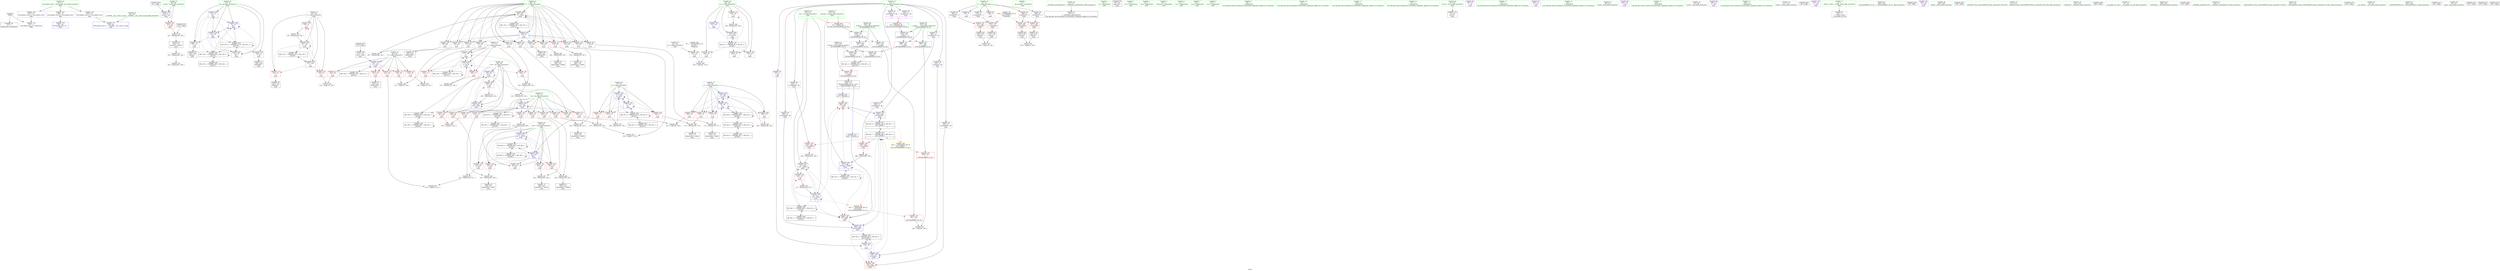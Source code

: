 digraph "SVFG" {
	label="SVFG";

	Node0x56425cb8e970 [shape=record,color=grey,label="{NodeID: 0\nNullPtr}"];
	Node0x56425cb8e970 -> Node0x56425cbbb000[style=solid];
	Node0x56425cb8e970 -> Node0x56425cbc2470[style=solid];
	Node0x56425cbca1b0 [shape=record,color=grey,label="{NodeID: 277\n323 = Binary(322, 324, )\n}"];
	Node0x56425cbca1b0 -> Node0x56425cbc9bb0[style=solid];
	Node0x56425cbbd280 [shape=record,color=blue,label="{NodeID: 194\n73\<--147\nok\<--\nmain\n}"];
	Node0x56425cbbd280 -> Node0x56425cbc00b0[style=dashed];
	Node0x56425cbbd280 -> Node0x56425cbc2d90[style=dashed];
	Node0x56425cbbd280 -> Node0x56425cbbd0e0[style=dashed];
	Node0x56425cbbd280 -> Node0x56425cbbd830[style=dashed];
	Node0x56425cbbd280 -> Node0x56425cbd6890[style=dashed];
	Node0x56425cbbd280 -> Node0x56425cbdc690[style=dashed];
	Node0x56425cbb9d20 [shape=record,color=red,label="{NodeID: 111\n120\<--65\n\<--n\nmain\n}"];
	Node0x56425cbb9d20 -> Node0x56425cbcb230[style=solid];
	Node0x56425cbb8860 [shape=record,color=green,label="{NodeID: 28\n61\<--62\ntt\<--tt_field_insensitive\nmain\n}"];
	Node0x56425cbb8860 -> Node0x56425cbb9910[style=solid];
	Node0x56425cbc04c0 [shape=record,color=red,label="{NodeID: 139\n222\<--75\n\<--len\nmain\n}"];
	Node0x56425cbc04c0 -> Node0x56425cbcb530[style=solid];
	Node0x56425cbbb000 [shape=record,color=black,label="{NodeID: 56\n2\<--3\ndummyVal\<--dummyVal\n}"];
	Node0x56425cc00d80 [shape=record,color=black,label="{NodeID: 416\n257 = PHI(349, )\n}"];
	Node0x56425cc00d80 -> Node0x56425cbc19e0[style=solid];
	Node0x56425cbc1b80 [shape=record,color=red,label="{NodeID: 167\n289\<--288\n\<--call87\nmain\n}"];
	Node0x56425cbc1b80 -> Node0x56425cbbdd10[style=solid];
	Node0x56425cbbc720 [shape=record,color=purple,label="{NodeID: 84\n180\<--8\narrayidx27\<--s\nmain\n}"];
	Node0x56425cbbc720 -> Node0x56425cbc16a0[style=solid];
	Node0x56425cbb0f80 [shape=record,color=green,label="{NodeID: 1\n7\<--1\n__dso_handle\<--dummyObj\nGlob }"];
	Node0x56425cbca330 [shape=record,color=grey,label="{NodeID: 278\n321 = Binary(319, 320, )\n}"];
	Node0x56425cbca330 -> Node0x56425cbbc240[style=solid];
	Node0x56425cbbd350 [shape=record,color=blue,label="{NodeID: 195\n79\<--189\nz\<--inc31\nmain\n}"];
	Node0x56425cbbd350 -> Node0x56425cbc0a70[style=dashed];
	Node0x56425cbbd350 -> Node0x56425cbc0b40[style=dashed];
	Node0x56425cbbd350 -> Node0x56425cbc0c10[style=dashed];
	Node0x56425cbbd350 -> Node0x56425cbc0ce0[style=dashed];
	Node0x56425cbbd350 -> Node0x56425cbbd1b0[style=dashed];
	Node0x56425cbbd350 -> Node0x56425cbbd350[style=dashed];
	Node0x56425cbbd350 -> Node0x56425cbdfd90[style=dashed];
	Node0x56425cbb9df0 [shape=record,color=red,label="{NodeID: 112\n136\<--65\n\<--n\nmain\n}"];
	Node0x56425cbb9df0 -> Node0x56425cbcbe30[style=solid];
	Node0x56425cbb88f0 [shape=record,color=green,label="{NodeID: 29\n63\<--64\ntc\<--tc_field_insensitive\nmain\n}"];
	Node0x56425cbb88f0 -> Node0x56425cbb99e0[style=solid];
	Node0x56425cbb88f0 -> Node0x56425cbb9ab0[style=solid];
	Node0x56425cbb88f0 -> Node0x56425cbb9b80[style=solid];
	Node0x56425cbb88f0 -> Node0x56425cbb9c50[style=solid];
	Node0x56425cbb88f0 -> Node0x56425cbc2710[style=solid];
	Node0x56425cbb88f0 -> Node0x56425cbbdeb0[style=solid];
	Node0x56425cbc0590 [shape=record,color=red,label="{NodeID: 140\n253\<--75\n\<--len\nmain\n}"];
	Node0x56425cbc0590 -> Node0x56425cbbef80[style=solid];
	Node0x56425cbbb100 [shape=record,color=black,label="{NodeID: 57\n40\<--41\n\<--_ZNSt8ios_base4InitD1Ev\nCan only get source location for instruction, argument, global var or function.}"];
	Node0x56425cc00f80 [shape=record,color=black,label="{NodeID: 417\n288 = PHI(349, )\n}"];
	Node0x56425cc00f80 -> Node0x56425cbc1b80[style=solid];
	Node0x56425cbc1c50 [shape=record,color=red,label="{NodeID: 168\n304\<--303\n\<--arrayidx95\nmain\n}"];
	Node0x56425cbbc7f0 [shape=record,color=purple,label="{NodeID: 85\n229\<--8\narrayidx53\<--s\nmain\n}"];
	Node0x56425cbbc7f0 -> Node0x56425cbc1840[style=solid];
	Node0x56425cbb3720 [shape=record,color=green,label="{NodeID: 2\n14\<--1\n.str\<--dummyObj\nGlob }"];
	Node0x56425cbca4b0 [shape=record,color=grey,label="{NodeID: 279\n198 = Binary(197, 100, )\n}"];
	Node0x56425cbca4b0 -> Node0x56425cbbd420[style=solid];
	Node0x56425cbbd420 [shape=record,color=blue,label="{NodeID: 196\n77\<--198\nk\<--inc36\nmain\n}"];
	Node0x56425cbbd420 -> Node0x56425cbc0800[style=dashed];
	Node0x56425cbbd420 -> Node0x56425cbc08d0[style=dashed];
	Node0x56425cbbd420 -> Node0x56425cbc09a0[style=dashed];
	Node0x56425cbbd420 -> Node0x56425cbc2f30[style=dashed];
	Node0x56425cbbd420 -> Node0x56425cbbd420[style=dashed];
	Node0x56425cbbd420 -> Node0x56425cbd7290[style=dashed];
	Node0x56425cbb9ec0 [shape=record,color=red,label="{NodeID: 113\n143\<--65\n\<--n\nmain\n}"];
	Node0x56425cbb9ec0 -> Node0x56425cbcbcb0[style=solid];
	Node0x56425cbb8980 [shape=record,color=green,label="{NodeID: 30\n65\<--66\nn\<--n_field_insensitive\nmain\n}"];
	Node0x56425cbb8980 -> Node0x56425cbb9d20[style=solid];
	Node0x56425cbb8980 -> Node0x56425cbb9df0[style=solid];
	Node0x56425cbb8980 -> Node0x56425cbb9ec0[style=solid];
	Node0x56425cbb8980 -> Node0x56425cbb9f90[style=solid];
	Node0x56425cbb8980 -> Node0x56425cbbf140[style=solid];
	Node0x56425cbb8980 -> Node0x56425cbc27e0[style=solid];
	Node0x56425cbc0660 [shape=record,color=red,label="{NodeID: 141\n262\<--75\n\<--len\nmain\n}"];
	Node0x56425cbc0660 -> Node0x56425cbc92b0[style=solid];
	Node0x56425cbbb200 [shape=record,color=black,label="{NodeID: 58\n56\<--90\nmain_ret\<--\nmain\n}"];
	Node0x56425cc010c0 [shape=record,color=black,label="{NodeID: 418\n350 = PHI(256, 281, )\n0th arg _ZSt3minIiERKT_S2_S2_ }"];
	Node0x56425cc010c0 -> Node0x56425cbbdf80[style=solid];
	Node0x56425cbc1d20 [shape=record,color=red,label="{NodeID: 169\n372\<--352\n\<--retval\n_ZSt3minIiERKT_S2_S2_\n}"];
	Node0x56425cbc1d20 -> Node0x56425cbbc310[style=solid];
	Node0x56425cbbc8c0 [shape=record,color=purple,label="{NodeID: 86\n236\<--8\narrayidx57\<--s\nmain\n}"];
	Node0x56425cbbc8c0 -> Node0x56425cbc1910[style=solid];
	Node0x56425cb925c0 [shape=record,color=green,label="{NodeID: 3\n16\<--1\n.str.1\<--dummyObj\nGlob }"];
	Node0x56425cbca630 [shape=record,color=grey,label="{NodeID: 280\n270 = Binary(269, 268, )\n}"];
	Node0x56425cbca630 -> Node0x56425cbbdaa0[style=solid];
	Node0x56425cbbd4f0 [shape=record,color=blue,label="{NodeID: 197\n81\<--205\ncur\<--add40\nmain\n}"];
	Node0x56425cbbd4f0 -> Node0x56425cbc0db0[style=dashed];
	Node0x56425cbbd4f0 -> Node0x56425cbc1b80[style=dashed];
	Node0x56425cbbd4f0 -> Node0x56425cbbd4f0[style=dashed];
	Node0x56425cbbd4f0 -> Node0x56425cbbd690[style=dashed];
	Node0x56425cbbd4f0 -> Node0x56425cbd7c90[style=dashed];
	Node0x56425cbb9f90 [shape=record,color=red,label="{NodeID: 114\n213\<--65\n\<--n\nmain\n}"];
	Node0x56425cbb9f90 -> Node0x56425cbcb9b0[style=solid];
	Node0x56425cbb8a10 [shape=record,color=green,label="{NodeID: 31\n67\<--68\ni\<--i_field_insensitive\nmain\n}"];
	Node0x56425cbb8a10 -> Node0x56425cbbf210[style=solid];
	Node0x56425cbb8a10 -> Node0x56425cbbf2e0[style=solid];
	Node0x56425cbb8a10 -> Node0x56425cbbf3b0[style=solid];
	Node0x56425cbb8a10 -> Node0x56425cbc2980[style=solid];
	Node0x56425cbb8a10 -> Node0x56425cbc2b20[style=solid];
	Node0x56425cbc0730 [shape=record,color=red,label="{NodeID: 142\n268\<--75\n\<--len\nmain\n}"];
	Node0x56425cbc0730 -> Node0x56425cbca630[style=solid];
	Node0x56425cbbb2d0 [shape=record,color=black,label="{NodeID: 59\n113\<--110\nconv\<--call3\nmain\n}"];
	Node0x56425cbbb2d0 -> Node0x56425cbc27e0[style=solid];
	Node0x56425cbc1df0 [shape=record,color=red,label="{NodeID: 170\n362\<--354\n\<--__a.addr\n_ZSt3minIiERKT_S2_S2_\n}"];
	Node0x56425cbc1df0 -> Node0x56425cbc2200[style=solid];
	Node0x56425cbbc990 [shape=record,color=purple,label="{NodeID: 87\n115\<--11\n\<--dp\nmain\n}"];
	Node0x56425cbbc990 -> Node0x56425cbc28b0[style=solid];
	Node0x56425cb93650 [shape=record,color=green,label="{NodeID: 4\n18\<--1\n.str.2\<--dummyObj\nGlob }"];
	Node0x56425cbca7b0 [shape=record,color=grey,label="{NodeID: 281\n297 = Binary(296, 100, )\n}"];
	Node0x56425cbca7b0 -> Node0x56425cbbdde0[style=solid];
	Node0x56425cbbd5c0 [shape=record,color=blue,label="{NodeID: 198\n83\<--207\nk41\<--\nmain\n}"];
	Node0x56425cbbd5c0 -> Node0x56425cbc0e80[style=dashed];
	Node0x56425cbbd5c0 -> Node0x56425cbc0f50[style=dashed];
	Node0x56425cbbd5c0 -> Node0x56425cbc1020[style=dashed];
	Node0x56425cbbd5c0 -> Node0x56425cbc10f0[style=dashed];
	Node0x56425cbbd5c0 -> Node0x56425cbc11c0[style=dashed];
	Node0x56425cbbd5c0 -> Node0x56425cbbdaa0[style=dashed];
	Node0x56425cbbd5c0 -> Node0x56425cbde990[style=dashed];
	Node0x56425cbbf140 [shape=record,color=red,label="{NodeID: 115\n301\<--65\n\<--n\nmain\n}"];
	Node0x56425cbbf140 -> Node0x56425cbbc170[style=solid];
	Node0x56425cbb8ae0 [shape=record,color=green,label="{NodeID: 32\n69\<--70\ni7\<--i7_field_insensitive\nmain\n}"];
	Node0x56425cbb8ae0 -> Node0x56425cbbf480[style=solid];
	Node0x56425cbb8ae0 -> Node0x56425cbbf550[style=solid];
	Node0x56425cbb8ae0 -> Node0x56425cbbf620[style=solid];
	Node0x56425cbb8ae0 -> Node0x56425cbbf6f0[style=solid];
	Node0x56425cbb8ae0 -> Node0x56425cbbf7c0[style=solid];
	Node0x56425cbb8ae0 -> Node0x56425cbbf890[style=solid];
	Node0x56425cbb8ae0 -> Node0x56425cbbf960[style=solid];
	Node0x56425cbb8ae0 -> Node0x56425cbbfa30[style=solid];
	Node0x56425cbb8ae0 -> Node0x56425cbbfb00[style=solid];
	Node0x56425cbb8ae0 -> Node0x56425cbbfbd0[style=solid];
	Node0x56425cbb8ae0 -> Node0x56425cbbfca0[style=solid];
	Node0x56425cbb8ae0 -> Node0x56425cbbfd70[style=solid];
	Node0x56425cbb8ae0 -> Node0x56425cbc2bf0[style=solid];
	Node0x56425cbb8ae0 -> Node0x56425cbbdde0[style=solid];
	Node0x56425cbc0800 [shape=record,color=red,label="{NodeID: 143\n155\<--77\n\<--k\nmain\n}"];
	Node0x56425cbc0800 -> Node0x56425cbbec80[style=solid];
	Node0x56425cbbb3a0 [shape=record,color=black,label="{NodeID: 60\n124\<--123\nidxprom\<--\nmain\n}"];
	Node0x56425cbe2590 [shape=record,color=black,label="{NodeID: 337\nMR_8V_3 = PHI(MR_8V_4, MR_8V_2, )\npts\{64 \}\n}"];
	Node0x56425cbe2590 -> Node0x56425cbb99e0[style=dashed];
	Node0x56425cbe2590 -> Node0x56425cbb9ab0[style=dashed];
	Node0x56425cbe2590 -> Node0x56425cbb9b80[style=dashed];
	Node0x56425cbe2590 -> Node0x56425cbb9c50[style=dashed];
	Node0x56425cbe2590 -> Node0x56425cbbdeb0[style=dashed];
	Node0x56425cbc1ec0 [shape=record,color=red,label="{NodeID: 171\n369\<--354\n\<--__a.addr\n_ZSt3minIiERKT_S2_S2_\n}"];
	Node0x56425cbc1ec0 -> Node0x56425cbc5120[style=solid];
	Node0x56425cbbca60 [shape=record,color=purple,label="{NodeID: 88\n125\<--11\narrayidx\<--dp\nmain\n}"];
	Node0x56425cbbca60 -> Node0x56425cbc2a50[style=solid];
	Node0x56425cb936e0 [shape=record,color=green,label="{NodeID: 5\n20\<--1\n_ZSt4cerr\<--dummyObj\nGlob }"];
	Node0x56425cbca930 [shape=record,color=grey,label="{NodeID: 282\n275 = Binary(274, 100, )\n}"];
	Node0x56425cbca930 -> Node0x56425cbbdb70[style=solid];
	Node0x56425cbbd690 [shape=record,color=blue,label="{NodeID: 199\n81\<--217\ncur\<--inc46\nmain\n|{|<s6>7}}"];
	Node0x56425cbbd690 -> Node0x56425cbc0db0[style=dashed];
	Node0x56425cbbd690 -> Node0x56425cbc19e0[style=dashed];
	Node0x56425cbbd690 -> Node0x56425cbc1b80[style=dashed];
	Node0x56425cbbd690 -> Node0x56425cbbd4f0[style=dashed];
	Node0x56425cbbd690 -> Node0x56425cbbd690[style=dashed];
	Node0x56425cbbd690 -> Node0x56425cbd7c90[style=dashed];
	Node0x56425cbbd690:s6 -> Node0x56425cbe7bb0[style=dashed,color=red];
	Node0x56425cbbf210 [shape=record,color=red,label="{NodeID: 116\n119\<--67\n\<--i\nmain\n}"];
	Node0x56425cbbf210 -> Node0x56425cbcb230[style=solid];
	Node0x56425cbb8bb0 [shape=record,color=green,label="{NodeID: 33\n71\<--72\nj\<--j_field_insensitive\nmain\n}"];
	Node0x56425cbb8bb0 -> Node0x56425cbbfe40[style=solid];
	Node0x56425cbb8bb0 -> Node0x56425cbbff10[style=solid];
	Node0x56425cbb8bb0 -> Node0x56425cbbffe0[style=solid];
	Node0x56425cbb8bb0 -> Node0x56425cbc2cc0[style=solid];
	Node0x56425cbb8bb0 -> Node0x56425cbbdb70[style=solid];
	Node0x56425cbc08d0 [shape=record,color=red,label="{NodeID: 144\n169\<--77\n\<--k\nmain\n}"];
	Node0x56425cbc08d0 -> Node0x56425cbbee00[style=solid];
	Node0x56425cbbb470 [shape=record,color=black,label="{NodeID: 61\n172\<--171\nidxprom22\<--add21\nmain\n}"];
	Node0x56425cbe2a90 [shape=record,color=black,label="{NodeID: 338\nMR_10V_2 = PHI(MR_10V_3, MR_10V_1, )\npts\{66 \}\n}"];
	Node0x56425cbe2a90 -> Node0x56425cbc27e0[style=dashed];
	Node0x56425cbc1f90 [shape=record,color=red,label="{NodeID: 172\n360\<--356\n\<--__b.addr\n_ZSt3minIiERKT_S2_S2_\n}"];
	Node0x56425cbc1f90 -> Node0x56425cbc2130[style=solid];
	Node0x56425cbbcb30 [shape=record,color=purple,label="{NodeID: 89\n203\<--11\narrayidx39\<--dp\nmain\n}"];
	Node0x56425cbbcb30 -> Node0x56425cbc1770[style=solid];
	Node0x56425cb93770 [shape=record,color=green,label="{NodeID: 6\n21\<--1\n.str.3\<--dummyObj\nGlob }"];
	Node0x56425cbcaab0 [shape=record,color=grey,label="{NodeID: 283\n291 = Binary(290, 100, )\n}"];
	Node0x56425cbcaab0 -> Node0x56425cbbc0a0[style=solid];
	Node0x56425cbbd760 [shape=record,color=blue,label="{NodeID: 200\n85\<--90\nz47\<--\nmain\n}"];
	Node0x56425cbbd760 -> Node0x56425cbc1290[style=dashed];
	Node0x56425cbbd760 -> Node0x56425cbc1360[style=dashed];
	Node0x56425cbbd760 -> Node0x56425cbc1430[style=dashed];
	Node0x56425cbbd760 -> Node0x56425cbc1500[style=dashed];
	Node0x56425cbbd760 -> Node0x56425cbbd760[style=dashed];
	Node0x56425cbbd760 -> Node0x56425cbbd900[style=dashed];
	Node0x56425cbbd760 -> Node0x56425cbdee90[style=dashed];
	Node0x56425cbbf2e0 [shape=record,color=red,label="{NodeID: 117\n123\<--67\n\<--i\nmain\n}"];
	Node0x56425cbbf2e0 -> Node0x56425cbbb3a0[style=solid];
	Node0x56425cbb8c80 [shape=record,color=green,label="{NodeID: 34\n73\<--74\nok\<--ok_field_insensitive\nmain\n}"];
	Node0x56425cbb8c80 -> Node0x56425cbc00b0[style=solid];
	Node0x56425cbb8c80 -> Node0x56425cbc0180[style=solid];
	Node0x56425cbb8c80 -> Node0x56425cbc2d90[style=solid];
	Node0x56425cbb8c80 -> Node0x56425cbbd0e0[style=solid];
	Node0x56425cbb8c80 -> Node0x56425cbbd280[style=solid];
	Node0x56425cbb8c80 -> Node0x56425cbbd830[style=solid];
	Node0x56425cbc09a0 [shape=record,color=red,label="{NodeID: 145\n197\<--77\n\<--k\nmain\n}"];
	Node0x56425cbc09a0 -> Node0x56425cbca4b0[style=solid];
	Node0x56425cbbb540 [shape=record,color=black,label="{NodeID: 62\n175\<--174\nconv24\<--\nmain\n}"];
	Node0x56425cbbb540 -> Node0x56425cbcb0b0[style=solid];
	Node0x56425cbe2f90 [shape=record,color=black,label="{NodeID: 339\nMR_12V_2 = PHI(MR_12V_4, MR_12V_1, )\npts\{68 \}\n}"];
	Node0x56425cbe2f90 -> Node0x56425cbc2980[style=dashed];
	Node0x56425cbc2060 [shape=record,color=red,label="{NodeID: 173\n366\<--356\n\<--__b.addr\n_ZSt3minIiERKT_S2_S2_\n}"];
	Node0x56425cbc2060 -> Node0x56425cbc5050[style=solid];
	Node0x56425cbbcc00 [shape=record,color=purple,label="{NodeID: 90\n256\<--11\narrayidx70\<--dp\nmain\n|{<s0>7}}"];
	Node0x56425cbbcc00:s0 -> Node0x56425cc010c0[style=solid,color=red];
	Node0x56425cb8ecd0 [shape=record,color=green,label="{NodeID: 7\n23\<--1\n.str.4\<--dummyObj\nGlob }"];
	Node0x56425cbcac30 [shape=record,color=grey,label="{NodeID: 284\n279 = Binary(278, 100, )\n}"];
	Node0x56425cbcac30 -> Node0x56425cbbbf00[style=solid];
	Node0x56425cbbd830 [shape=record,color=blue,label="{NodeID: 201\n73\<--147\nok\<--\nmain\n}"];
	Node0x56425cbbd830 -> Node0x56425cbdc690[style=dashed];
	Node0x56425cbbf3b0 [shape=record,color=red,label="{NodeID: 118\n129\<--67\n\<--i\nmain\n}"];
	Node0x56425cbbf3b0 -> Node0x56425cbc9730[style=solid];
	Node0x56425cbb8d50 [shape=record,color=green,label="{NodeID: 35\n75\<--76\nlen\<--len_field_insensitive\nmain\n}"];
	Node0x56425cbb8d50 -> Node0x56425cbc0250[style=solid];
	Node0x56425cbb8d50 -> Node0x56425cbc0320[style=solid];
	Node0x56425cbb8d50 -> Node0x56425cbc03f0[style=solid];
	Node0x56425cbb8d50 -> Node0x56425cbc04c0[style=solid];
	Node0x56425cbb8d50 -> Node0x56425cbc0590[style=solid];
	Node0x56425cbb8d50 -> Node0x56425cbc0660[style=solid];
	Node0x56425cbb8d50 -> Node0x56425cbc0730[style=solid];
	Node0x56425cbb8d50 -> Node0x56425cbc2e60[style=solid];
	Node0x56425cbc0a70 [shape=record,color=red,label="{NodeID: 146\n165\<--79\n\<--z\nmain\n}"];
	Node0x56425cbc0a70 -> Node0x56425cbcb830[style=solid];
	Node0x56425cbbb610 [shape=record,color=black,label="{NodeID: 63\n179\<--178\nidxprom26\<--add25\nmain\n}"];
	Node0x56425cbe3490 [shape=record,color=black,label="{NodeID: 340\nMR_14V_2 = PHI(MR_14V_4, MR_14V_1, )\npts\{70 \}\n}"];
	Node0x56425cbe3490 -> Node0x56425cbc2bf0[style=dashed];
	Node0x56425cbc2130 [shape=record,color=red,label="{NodeID: 174\n361\<--360\n\<--\n_ZSt3minIiERKT_S2_S2_\n}"];
	Node0x56425cbc2130 -> Node0x56425cbcbfb0[style=solid];
	Node0x56425cbbccd0 [shape=record,color=purple,label="{NodeID: 91\n265\<--11\narrayidx74\<--dp\nmain\n}"];
	Node0x56425cbbccd0 -> Node0x56425cbbd9d0[style=solid];
	Node0x56425cb8ed60 [shape=record,color=green,label="{NodeID: 8\n25\<--1\n.str.5\<--dummyObj\nGlob }"];
	Node0x56425cbcadb0 [shape=record,color=grey,label="{NodeID: 285\n286 = Binary(285, 100, )\n}"];
	Node0x56425cbcadb0 -> Node0x56425cbbdc40[style=solid];
	Node0x56425cbbd900 [shape=record,color=blue,label="{NodeID: 202\n85\<--245\nz47\<--inc63\nmain\n}"];
	Node0x56425cbbd900 -> Node0x56425cbc1290[style=dashed];
	Node0x56425cbbd900 -> Node0x56425cbc1360[style=dashed];
	Node0x56425cbbd900 -> Node0x56425cbc1430[style=dashed];
	Node0x56425cbbd900 -> Node0x56425cbc1500[style=dashed];
	Node0x56425cbbd900 -> Node0x56425cbbd760[style=dashed];
	Node0x56425cbbd900 -> Node0x56425cbbd900[style=dashed];
	Node0x56425cbbd900 -> Node0x56425cbdee90[style=dashed];
	Node0x56425cbbf480 [shape=record,color=red,label="{NodeID: 119\n135\<--69\n\<--i7\nmain\n}"];
	Node0x56425cbbf480 -> Node0x56425cbcbe30[style=solid];
	Node0x56425cbb8e20 [shape=record,color=green,label="{NodeID: 36\n77\<--78\nk\<--k_field_insensitive\nmain\n}"];
	Node0x56425cbb8e20 -> Node0x56425cbc0800[style=solid];
	Node0x56425cbb8e20 -> Node0x56425cbc08d0[style=solid];
	Node0x56425cbb8e20 -> Node0x56425cbc09a0[style=solid];
	Node0x56425cbb8e20 -> Node0x56425cbc2f30[style=solid];
	Node0x56425cbb8e20 -> Node0x56425cbbd420[style=solid];
	Node0x56425cbc0b40 [shape=record,color=red,label="{NodeID: 147\n170\<--79\n\<--z\nmain\n}"];
	Node0x56425cbc0b40 -> Node0x56425cbbee00[style=solid];
	Node0x56425cbbb6e0 [shape=record,color=black,label="{NodeID: 64\n182\<--181\nconv28\<--\nmain\n}"];
	Node0x56425cbbb6e0 -> Node0x56425cbcb0b0[style=solid];
	Node0x56425cbe3990 [shape=record,color=black,label="{NodeID: 341\nMR_16V_2 = PHI(MR_16V_3, MR_16V_1, )\npts\{72 \}\n}"];
	Node0x56425cbe3990 -> Node0x56425cbc2cc0[style=dashed];
	Node0x56425cbe3990 -> Node0x56425cbe3990[style=dashed];
	Node0x56425cbc2200 [shape=record,color=red,label="{NodeID: 175\n363\<--362\n\<--\n_ZSt3minIiERKT_S2_S2_\n}"];
	Node0x56425cbc2200 -> Node0x56425cbcbfb0[style=solid];
	Node0x56425cbbcda0 [shape=record,color=purple,label="{NodeID: 92\n281\<--11\narrayidx83\<--dp\nmain\n|{<s0>8}}"];
	Node0x56425cbbcda0:s0 -> Node0x56425cc010c0[style=solid,color=red];
	Node0x56425cb8edf0 [shape=record,color=green,label="{NodeID: 9\n28\<--1\n\<--dummyObj\nCan only get source location for instruction, argument, global var or function.}"];
	Node0x56425cbcaf30 [shape=record,color=grey,label="{NodeID: 286\n189 = Binary(188, 100, )\n}"];
	Node0x56425cbcaf30 -> Node0x56425cbbd350[style=solid];
	Node0x56425cbbd9d0 [shape=record,color=blue,label="{NodeID: 203\n265\<--260\narrayidx74\<--\nmain\n}"];
	Node0x56425cbbd9d0 -> Node0x56425cbdc190[style=dashed];
	Node0x56425cbbf550 [shape=record,color=red,label="{NodeID: 120\n139\<--69\n\<--i7\nmain\n}"];
	Node0x56425cbbf550 -> Node0x56425cbc2cc0[style=solid];
	Node0x56425cbb8ef0 [shape=record,color=green,label="{NodeID: 37\n79\<--80\nz\<--z_field_insensitive\nmain\n}"];
	Node0x56425cbb8ef0 -> Node0x56425cbc0a70[style=solid];
	Node0x56425cbb8ef0 -> Node0x56425cbc0b40[style=solid];
	Node0x56425cbb8ef0 -> Node0x56425cbc0c10[style=solid];
	Node0x56425cbb8ef0 -> Node0x56425cbc0ce0[style=solid];
	Node0x56425cbb8ef0 -> Node0x56425cbbd1b0[style=solid];
	Node0x56425cbb8ef0 -> Node0x56425cbbd350[style=solid];
	Node0x56425cbc0c10 [shape=record,color=red,label="{NodeID: 148\n177\<--79\n\<--z\nmain\n}"];
	Node0x56425cbc0c10 -> Node0x56425cbbe980[style=solid];
	Node0x56425cbbb7b0 [shape=record,color=black,label="{NodeID: 65\n193\<--192\ntobool\<--\nmain\n}"];
	Node0x56425cbe3e90 [shape=record,color=black,label="{NodeID: 342\nMR_18V_2 = PHI(MR_18V_3, MR_18V_1, )\npts\{74 \}\n}"];
	Node0x56425cbe3e90 -> Node0x56425cbd6890[style=dashed];
	Node0x56425cbc22d0 [shape=record,color=blue,label="{NodeID: 176\n395\<--28\nllvm.global_ctors_0\<--\nGlob }"];
	Node0x56425cbbce70 [shape=record,color=purple,label="{NodeID: 93\n284\<--11\narrayidx85\<--dp\nmain\n}"];
	Node0x56425cbbce70 -> Node0x56425cbc1ab0[style=solid];
	Node0x56425cb94800 [shape=record,color=green,label="{NodeID: 10\n90\<--1\n\<--dummyObj\nCan only get source location for instruction, argument, global var or function.}"];
	Node0x56425cbcb0b0 [shape=record,color=grey,label="{NodeID: 287\n183 = cmp(175, 182, )\n}"];
	Node0x56425cbbdaa0 [shape=record,color=blue,label="{NodeID: 204\n83\<--270\nk41\<--add76\nmain\n}"];
	Node0x56425cbbdaa0 -> Node0x56425cbc0e80[style=dashed];
	Node0x56425cbbdaa0 -> Node0x56425cbc0f50[style=dashed];
	Node0x56425cbbdaa0 -> Node0x56425cbc1020[style=dashed];
	Node0x56425cbbdaa0 -> Node0x56425cbc10f0[style=dashed];
	Node0x56425cbbdaa0 -> Node0x56425cbc11c0[style=dashed];
	Node0x56425cbbdaa0 -> Node0x56425cbbdaa0[style=dashed];
	Node0x56425cbbdaa0 -> Node0x56425cbde990[style=dashed];
	Node0x56425cbbf620 [shape=record,color=red,label="{NodeID: 121\n149\<--69\n\<--i7\nmain\n}"];
	Node0x56425cbbf620 -> Node0x56425cbc95b0[style=solid];
	Node0x56425cbb8fc0 [shape=record,color=green,label="{NodeID: 38\n81\<--82\ncur\<--cur_field_insensitive\nmain\n|{|<s3>7}}"];
	Node0x56425cbb8fc0 -> Node0x56425cbc0db0[style=solid];
	Node0x56425cbb8fc0 -> Node0x56425cbbd4f0[style=solid];
	Node0x56425cbb8fc0 -> Node0x56425cbbd690[style=solid];
	Node0x56425cbb8fc0:s3 -> Node0x56425c852630[style=solid,color=red];
	Node0x56425cbc0ce0 [shape=record,color=red,label="{NodeID: 149\n188\<--79\n\<--z\nmain\n}"];
	Node0x56425cbc0ce0 -> Node0x56425cbcaf30[style=solid];
	Node0x56425cbbb880 [shape=record,color=black,label="{NodeID: 66\n202\<--201\nidxprom38\<--\nmain\n}"];
	Node0x56425cbe4390 [shape=record,color=black,label="{NodeID: 343\nMR_20V_2 = PHI(MR_20V_3, MR_20V_1, )\npts\{76 \}\n}"];
	Node0x56425cbe4390 -> Node0x56425cbd6d90[style=dashed];
	Node0x56425cbc23a0 [shape=record,color=blue,label="{NodeID: 177\n396\<--29\nllvm.global_ctors_1\<--_GLOBAL__sub_I_wifi_0_0.cpp\nGlob }"];
	Node0x56425cbbcf40 [shape=record,color=purple,label="{NodeID: 94\n293\<--11\narrayidx90\<--dp\nmain\n}"];
	Node0x56425cbbcf40 -> Node0x56425cbbdd10[style=solid];
	Node0x56425cb94890 [shape=record,color=green,label="{NodeID: 11\n100\<--1\n\<--dummyObj\nCan only get source location for instruction, argument, global var or function.}"];
	Node0x56425cbcb230 [shape=record,color=grey,label="{NodeID: 288\n121 = cmp(119, 120, )\n}"];
	Node0x56425cbbdb70 [shape=record,color=blue,label="{NodeID: 205\n71\<--275\nj\<--inc79\nmain\n}"];
	Node0x56425cbbdb70 -> Node0x56425cbbfe40[style=dashed];
	Node0x56425cbbdb70 -> Node0x56425cbbff10[style=dashed];
	Node0x56425cbbdb70 -> Node0x56425cbbffe0[style=dashed];
	Node0x56425cbbdb70 -> Node0x56425cbc2cc0[style=dashed];
	Node0x56425cbbdb70 -> Node0x56425cbbdb70[style=dashed];
	Node0x56425cbbdb70 -> Node0x56425cbe3990[style=dashed];
	Node0x56425cbbf6f0 [shape=record,color=red,label="{NodeID: 122\n158\<--69\n\<--i7\nmain\n}"];
	Node0x56425cbbf6f0 -> Node0x56425cbcb6b0[style=solid];
	Node0x56425cbb9090 [shape=record,color=green,label="{NodeID: 39\n83\<--84\nk41\<--k41_field_insensitive\nmain\n}"];
	Node0x56425cbb9090 -> Node0x56425cbc0e80[style=solid];
	Node0x56425cbb9090 -> Node0x56425cbc0f50[style=solid];
	Node0x56425cbb9090 -> Node0x56425cbc1020[style=solid];
	Node0x56425cbb9090 -> Node0x56425cbc10f0[style=solid];
	Node0x56425cbb9090 -> Node0x56425cbc11c0[style=solid];
	Node0x56425cbb9090 -> Node0x56425cbbd5c0[style=solid];
	Node0x56425cbb9090 -> Node0x56425cbbdaa0[style=solid];
	Node0x56425cbc0db0 [shape=record,color=red,label="{NodeID: 150\n216\<--81\n\<--cur\nmain\n}"];
	Node0x56425cbc0db0 -> Node0x56425cbc9a30[style=solid];
	Node0x56425cbbb950 [shape=record,color=black,label="{NodeID: 67\n228\<--227\nidxprom52\<--add51\nmain\n}"];
	Node0x56425cbe4890 [shape=record,color=black,label="{NodeID: 344\nMR_22V_2 = PHI(MR_22V_3, MR_22V_1, )\npts\{78 \}\n}"];
	Node0x56425cbe4890 -> Node0x56425cbd7290[style=dashed];
	Node0x56425cbbe800 [shape=record,color=grey,label="{NodeID: 261\n234 = Binary(232, 233, )\n}"];
	Node0x56425cbbe800 -> Node0x56425cbbbaf0[style=solid];
	Node0x56425cbc2470 [shape=record,color=blue, style = dotted,label="{NodeID: 178\n397\<--3\nllvm.global_ctors_2\<--dummyVal\nGlob }"];
	Node0x56425cbbd010 [shape=record,color=purple,label="{NodeID: 95\n303\<--11\narrayidx95\<--dp\nmain\n}"];
	Node0x56425cbbd010 -> Node0x56425cbc1c50[style=solid];
	Node0x56425cb94920 [shape=record,color=green,label="{NodeID: 12\n127\<--1\n\<--dummyObj\nCan only get source location for instruction, argument, global var or function.}"];
	Node0x56425cbcb3b0 [shape=record,color=grey,label="{NodeID: 289\n104 = cmp(102, 103, )\n}"];
	Node0x56425cbbdc40 [shape=record,color=blue,label="{NodeID: 206\n87\<--286\nref.tmp\<--add86\nmain\n|{|<s4>8}}"];
	Node0x56425cbbdc40 -> Node0x56425cbc19e0[style=dashed];
	Node0x56425cbbdc40 -> Node0x56425cbc1b80[style=dashed];
	Node0x56425cbbdc40 -> Node0x56425cbbdc40[style=dashed];
	Node0x56425cbbdc40 -> Node0x56425cbe6190[style=dashed];
	Node0x56425cbbdc40:s4 -> Node0x56425cbe7bb0[style=dashed,color=red];
	Node0x56425cbbf7c0 [shape=record,color=red,label="{NodeID: 123\n176\<--69\n\<--i7\nmain\n}"];
	Node0x56425cbbf7c0 -> Node0x56425cbbe980[style=solid];
	Node0x56425cbb9160 [shape=record,color=green,label="{NodeID: 40\n85\<--86\nz47\<--z47_field_insensitive\nmain\n}"];
	Node0x56425cbb9160 -> Node0x56425cbc1290[style=solid];
	Node0x56425cbb9160 -> Node0x56425cbc1360[style=solid];
	Node0x56425cbb9160 -> Node0x56425cbc1430[style=solid];
	Node0x56425cbb9160 -> Node0x56425cbc1500[style=solid];
	Node0x56425cbb9160 -> Node0x56425cbbd760[style=solid];
	Node0x56425cbb9160 -> Node0x56425cbbd900[style=solid];
	Node0x56425cbdc190 [shape=record,color=black,label="{NodeID: 317\nMR_36V_8 = PHI(MR_36V_9, MR_36V_7, )\npts\{130000 \}\n|{|<s3>7}}"];
	Node0x56425cbdc190 -> Node0x56425cbc19e0[style=dashed];
	Node0x56425cbdc190 -> Node0x56425cbbd9d0[style=dashed];
	Node0x56425cbdc190 -> Node0x56425cbdf390[style=dashed];
	Node0x56425cbdc190:s3 -> Node0x56425cbe7090[style=dashed,color=red];
	Node0x56425cbc0e80 [shape=record,color=red,label="{NodeID: 151\n210\<--83\n\<--k41\nmain\n}"];
	Node0x56425cbc0e80 -> Node0x56425cbc9d30[style=solid];
	Node0x56425cbbba20 [shape=record,color=black,label="{NodeID: 68\n231\<--230\nconv54\<--\nmain\n}"];
	Node0x56425cbbba20 -> Node0x56425cbcbb30[style=solid];
	Node0x56425cbe4d90 [shape=record,color=black,label="{NodeID: 345\nMR_24V_2 = PHI(MR_24V_3, MR_24V_1, )\npts\{80 \}\n}"];
	Node0x56425cbe4d90 -> Node0x56425cbd7790[style=dashed];
	Node0x56425cbbe980 [shape=record,color=grey,label="{NodeID: 262\n178 = Binary(176, 177, )\n}"];
	Node0x56425cbbe980 -> Node0x56425cbbb610[style=solid];
	Node0x56425cbc2570 [shape=record,color=blue,label="{NodeID: 179\n57\<--90\nretval\<--\nmain\n}"];
	Node0x56425cbba080 [shape=record,color=purple,label="{NodeID: 96\n95\<--14\n\<--.str\nmain\n}"];
	Node0x56425cb93a10 [shape=record,color=green,label="{NodeID: 13\n147\<--1\n\<--dummyObj\nCan only get source location for instruction, argument, global var or function.}"];
	Node0x56425cbe9560 [shape=record,color=yellow,style=double,label="{NodeID: 373\n34V_1 = ENCHI(MR_34V_0)\npts\{100000 \}\nFun[main]}"];
	Node0x56425cbe9560 -> Node0x56425cbc15d0[style=dashed];
	Node0x56425cbe9560 -> Node0x56425cbc16a0[style=dashed];
	Node0x56425cbe9560 -> Node0x56425cbc1840[style=dashed];
	Node0x56425cbe9560 -> Node0x56425cbc1910[style=dashed];
	Node0x56425cbcb530 [shape=record,color=grey,label="{NodeID: 290\n223 = cmp(221, 222, )\n}"];
	Node0x56425cbbdd10 [shape=record,color=blue,label="{NodeID: 207\n293\<--289\narrayidx90\<--\nmain\n}"];
	Node0x56425cbbdd10 -> Node0x56425cbc1c50[style=dashed];
	Node0x56425cbbdd10 -> Node0x56425cbdf390[style=dashed];
	Node0x56425cbbdd10 -> Node0x56425cbe6690[style=dashed];
	Node0x56425cbbf890 [shape=record,color=red,label="{NodeID: 124\n201\<--69\n\<--i7\nmain\n}"];
	Node0x56425cbbf890 -> Node0x56425cbbb880[style=solid];
	Node0x56425cbb9230 [shape=record,color=green,label="{NodeID: 41\n87\<--88\nref.tmp\<--ref.tmp_field_insensitive\nmain\n|{|<s1>8}}"];
	Node0x56425cbb9230 -> Node0x56425cbbdc40[style=solid];
	Node0x56425cbb9230:s1 -> Node0x56425c852630[style=solid,color=red];
	Node0x56425cbdc690 [shape=record,color=black,label="{NodeID: 318\nMR_18V_13 = PHI(MR_18V_12, MR_18V_11, )\npts\{74 \}\n}"];
	Node0x56425cbdc690 -> Node0x56425cbc0180[style=dashed];
	Node0x56425cbdc690 -> Node0x56425cbc2d90[style=dashed];
	Node0x56425cbdc690 -> Node0x56425cbbd830[style=dashed];
	Node0x56425cbdc690 -> Node0x56425cbd6890[style=dashed];
	Node0x56425cbdc690 -> Node0x56425cbdc690[style=dashed];
	Node0x56425cbc0f50 [shape=record,color=red,label="{NodeID: 152\n225\<--83\n\<--k41\nmain\n}"];
	Node0x56425cbc0f50 -> Node0x56425cbbeb00[style=solid];
	Node0x56425cbbbaf0 [shape=record,color=black,label="{NodeID: 69\n235\<--234\nidxprom56\<--add55\nmain\n}"];
	Node0x56425cbe5290 [shape=record,color=black,label="{NodeID: 346\nMR_26V_2 = PHI(MR_26V_3, MR_26V_1, )\npts\{82 \}\n}"];
	Node0x56425cbe5290 -> Node0x56425cbd7c90[style=dashed];
	Node0x56425cbbeb00 [shape=record,color=grey,label="{NodeID: 263\n227 = Binary(225, 226, )\n}"];
	Node0x56425cbbeb00 -> Node0x56425cbbb950[style=solid];
	Node0x56425cbc2640 [shape=record,color=blue,label="{NodeID: 180\n59\<--91\nstartt\<--call\nmain\n}"];
	Node0x56425cbc2640 -> Node0x56425cbb9840[style=dashed];
	Node0x56425cbba150 [shape=record,color=purple,label="{NodeID: 97\n106\<--16\n\<--.str.1\nmain\n}"];
	Node0x56425cb93ae0 [shape=record,color=green,label="{NodeID: 14\n162\<--1\n\<--dummyObj\nCan only get source location for instruction, argument, global var or function.}"];
	Node0x56425cbcb6b0 [shape=record,color=grey,label="{NodeID: 291\n159 = cmp(157, 158, )\n}"];
	Node0x56425cbbdde0 [shape=record,color=blue,label="{NodeID: 208\n69\<--297\ni7\<--inc92\nmain\n}"];
	Node0x56425cbbdde0 -> Node0x56425cbbf480[style=dashed];
	Node0x56425cbbdde0 -> Node0x56425cbbf550[style=dashed];
	Node0x56425cbbdde0 -> Node0x56425cbbf620[style=dashed];
	Node0x56425cbbdde0 -> Node0x56425cbbf6f0[style=dashed];
	Node0x56425cbbdde0 -> Node0x56425cbbf7c0[style=dashed];
	Node0x56425cbbdde0 -> Node0x56425cbbf890[style=dashed];
	Node0x56425cbbdde0 -> Node0x56425cbbf960[style=dashed];
	Node0x56425cbbdde0 -> Node0x56425cbbfa30[style=dashed];
	Node0x56425cbbdde0 -> Node0x56425cbbfb00[style=dashed];
	Node0x56425cbbdde0 -> Node0x56425cbbfbd0[style=dashed];
	Node0x56425cbbdde0 -> Node0x56425cbbfca0[style=dashed];
	Node0x56425cbbdde0 -> Node0x56425cbbfd70[style=dashed];
	Node0x56425cbbdde0 -> Node0x56425cbbdde0[style=dashed];
	Node0x56425cbbdde0 -> Node0x56425cbe3490[style=dashed];
	Node0x56425cbbf960 [shape=record,color=red,label="{NodeID: 125\n207\<--69\n\<--i7\nmain\n}"];
	Node0x56425cbbf960 -> Node0x56425cbbd5c0[style=solid];
	Node0x56425cbb9300 [shape=record,color=green,label="{NodeID: 42\n92\<--93\nclock\<--clock_field_insensitive\n}"];
	Node0x56425c852630 [shape=record,color=black,label="{NodeID: 402\n351 = PHI(81, 87, )\n1st arg _ZSt3minIiERKT_S2_S2_ }"];
	Node0x56425c852630 -> Node0x56425cbbe050[style=solid];
	Node0x56425cbc1020 [shape=record,color=red,label="{NodeID: 153\n252\<--83\n\<--k41\nmain\n}"];
	Node0x56425cbc1020 -> Node0x56425cbbef80[style=solid];
	Node0x56425cbbbbc0 [shape=record,color=black,label="{NodeID: 70\n238\<--237\nconv58\<--\nmain\n}"];
	Node0x56425cbbbbc0 -> Node0x56425cbcbb30[style=solid];
	Node0x56425cbe5790 [shape=record,color=black,label="{NodeID: 347\nMR_28V_2 = PHI(MR_28V_3, MR_28V_1, )\npts\{84 \}\n}"];
	Node0x56425cbe5790 -> Node0x56425cbde990[style=dashed];
	Node0x56425cbe5790 -> Node0x56425cbe5790[style=dashed];
	Node0x56425cbbec80 [shape=record,color=grey,label="{NodeID: 264\n157 = Binary(155, 156, )\n}"];
	Node0x56425cbbec80 -> Node0x56425cbcb6b0[style=solid];
	Node0x56425cbc2710 [shape=record,color=blue,label="{NodeID: 181\n63\<--100\ntc\<--\nmain\n}"];
	Node0x56425cbc2710 -> Node0x56425cbe2590[style=dashed];
	Node0x56425cbba220 [shape=record,color=purple,label="{NodeID: 98\n305\<--18\n\<--.str.2\nmain\n}"];
	Node0x56425cb93bb0 [shape=record,color=green,label="{NodeID: 15\n324\<--1\n\<--dummyObj\nCan only get source location for instruction, argument, global var or function.}"];
	Node0x56425cbcb830 [shape=record,color=grey,label="{NodeID: 292\n167 = cmp(165, 166, )\n}"];
	Node0x56425cbbdeb0 [shape=record,color=blue,label="{NodeID: 209\n63\<--339\ntc\<--inc107\nmain\n}"];
	Node0x56425cbbdeb0 -> Node0x56425cbe2590[style=dashed];
	Node0x56425cbbfa30 [shape=record,color=red,label="{NodeID: 126\n232\<--69\n\<--i7\nmain\n}"];
	Node0x56425cbbfa30 -> Node0x56425cbbe800[style=solid];
	Node0x56425cbb93d0 [shape=record,color=green,label="{NodeID: 43\n97\<--98\nscanf\<--scanf_field_insensitive\n}"];
	Node0x56425cc00050 [shape=record,color=black,label="{NodeID: 403\n91 = PHI()\n}"];
	Node0x56425cc00050 -> Node0x56425cbc2640[style=solid];
	Node0x56425cbc10f0 [shape=record,color=red,label="{NodeID: 154\n261\<--83\n\<--k41\nmain\n}"];
	Node0x56425cbc10f0 -> Node0x56425cbc92b0[style=solid];
	Node0x56425cbbbc90 [shape=record,color=black,label="{NodeID: 71\n249\<--248\ntobool65\<--\nmain\n}"];
	Node0x56425cbe5c90 [shape=record,color=black,label="{NodeID: 348\nMR_30V_2 = PHI(MR_30V_3, MR_30V_1, )\npts\{86 \}\n}"];
	Node0x56425cbe5c90 -> Node0x56425cbdee90[style=dashed];
	Node0x56425cbe5c90 -> Node0x56425cbe5c90[style=dashed];
	Node0x56425cbbee00 [shape=record,color=grey,label="{NodeID: 265\n171 = Binary(169, 170, )\n}"];
	Node0x56425cbbee00 -> Node0x56425cbbb470[style=solid];
	Node0x56425cbc27e0 [shape=record,color=blue,label="{NodeID: 182\n65\<--113\nn\<--conv\nmain\n}"];
	Node0x56425cbc27e0 -> Node0x56425cbb9d20[style=dashed];
	Node0x56425cbc27e0 -> Node0x56425cbb9df0[style=dashed];
	Node0x56425cbc27e0 -> Node0x56425cbb9ec0[style=dashed];
	Node0x56425cbc27e0 -> Node0x56425cbb9f90[style=dashed];
	Node0x56425cbc27e0 -> Node0x56425cbbf140[style=dashed];
	Node0x56425cbc27e0 -> Node0x56425cbe2a90[style=dashed];
	Node0x56425cbba2f0 [shape=record,color=purple,label="{NodeID: 99\n309\<--21\n\<--.str.3\nmain\n}"];
	Node0x56425cb928f0 [shape=record,color=green,label="{NodeID: 16\n326\<--1\n\<--dummyObj\nCan only get source location for instruction, argument, global var or function.}"];
	Node0x56425cbcb9b0 [shape=record,color=grey,label="{NodeID: 293\n214 = cmp(212, 213, )\n}"];
	Node0x56425cbbdf80 [shape=record,color=blue,label="{NodeID: 210\n354\<--350\n__a.addr\<--__a\n_ZSt3minIiERKT_S2_S2_\n}"];
	Node0x56425cbbdf80 -> Node0x56425cbc1df0[style=dashed];
	Node0x56425cbbdf80 -> Node0x56425cbc1ec0[style=dashed];
	Node0x56425cbbfb00 [shape=record,color=red,label="{NodeID: 127\n278\<--69\n\<--i7\nmain\n}"];
	Node0x56425cbbfb00 -> Node0x56425cbcac30[style=solid];
	Node0x56425cbb94a0 [shape=record,color=green,label="{NodeID: 44\n111\<--112\nstrlen\<--strlen_field_insensitive\n}"];
	Node0x56425cc001b0 [shape=record,color=black,label="{NodeID: 404\n96 = PHI()\n}"];
	Node0x56425cbc11c0 [shape=record,color=red,label="{NodeID: 155\n269\<--83\n\<--k41\nmain\n}"];
	Node0x56425cbc11c0 -> Node0x56425cbca630[style=solid];
	Node0x56425cbbbd60 [shape=record,color=black,label="{NodeID: 72\n255\<--254\nidxprom69\<--add68\nmain\n}"];
	Node0x56425cbe6190 [shape=record,color=black,label="{NodeID: 349\nMR_32V_2 = PHI(MR_32V_3, MR_32V_1, )\npts\{88 \}\n}"];
	Node0x56425cbe6190 -> Node0x56425cbc19e0[style=dashed];
	Node0x56425cbe6190 -> Node0x56425cbbdc40[style=dashed];
	Node0x56425cbe6190 -> Node0x56425cbe6190[style=dashed];
	Node0x56425cbbef80 [shape=record,color=grey,label="{NodeID: 266\n254 = Binary(252, 253, )\n}"];
	Node0x56425cbbef80 -> Node0x56425cbbbd60[style=solid];
	Node0x56425cbc28b0 [shape=record,color=blue,label="{NodeID: 183\n115\<--90\n\<--\nmain\n}"];
	Node0x56425cbc28b0 -> Node0x56425cbc1c50[style=dashed];
	Node0x56425cbc28b0 -> Node0x56425cbc2a50[style=dashed];
	Node0x56425cbc28b0 -> Node0x56425cbdf390[style=dashed];
	Node0x56425cbc28b0 -> Node0x56425cbe6690[style=dashed];
	Node0x56425cbba3c0 [shape=record,color=purple,label="{NodeID: 100\n317\<--23\n\<--.str.4\nmain\n}"];
	Node0x56425cb929c0 [shape=record,color=green,label="{NodeID: 17\n4\<--6\n_ZStL8__ioinit\<--_ZStL8__ioinit_field_insensitive\nGlob }"];
	Node0x56425cb929c0 -> Node0x56425cbbc3e0[style=solid];
	Node0x56425cbcbb30 [shape=record,color=grey,label="{NodeID: 294\n239 = cmp(231, 238, )\n}"];
	Node0x56425cbbe050 [shape=record,color=blue,label="{NodeID: 211\n356\<--351\n__b.addr\<--__b\n_ZSt3minIiERKT_S2_S2_\n}"];
	Node0x56425cbbe050 -> Node0x56425cbc1f90[style=dashed];
	Node0x56425cbbe050 -> Node0x56425cbc2060[style=dashed];
	Node0x56425cbbfbd0 [shape=record,color=red,label="{NodeID: 128\n282\<--69\n\<--i7\nmain\n}"];
	Node0x56425cbbfbd0 -> Node0x56425cbbbfd0[style=solid];
	Node0x56425cbb9570 [shape=record,color=green,label="{NodeID: 45\n258\<--259\n_ZSt3minIiERKT_S2_S2_\<--_ZSt3minIiERKT_S2_S2__field_insensitive\n}"];
	Node0x56425cc00280 [shape=record,color=black,label="{NodeID: 405\n39 = PHI()\n}"];
	Node0x56425cbc1290 [shape=record,color=red,label="{NodeID: 156\n221\<--85\n\<--z47\nmain\n}"];
	Node0x56425cbc1290 -> Node0x56425cbcb530[style=solid];
	Node0x56425cbbbe30 [shape=record,color=black,label="{NodeID: 73\n264\<--263\nidxprom73\<--add72\nmain\n}"];
	Node0x56425cbe6690 [shape=record,color=black,label="{NodeID: 350\nMR_36V_2 = PHI(MR_36V_6, MR_36V_1, )\npts\{130000 \}\n}"];
	Node0x56425cbe6690 -> Node0x56425cbc28b0[style=dashed];
	Node0x56425cbc92b0 [shape=record,color=grey,label="{NodeID: 267\n263 = Binary(261, 262, )\n}"];
	Node0x56425cbc92b0 -> Node0x56425cbbbe30[style=solid];
	Node0x56425cbc2980 [shape=record,color=blue,label="{NodeID: 184\n67\<--100\ni\<--\nmain\n}"];
	Node0x56425cbc2980 -> Node0x56425cbbf210[style=dashed];
	Node0x56425cbc2980 -> Node0x56425cbbf2e0[style=dashed];
	Node0x56425cbc2980 -> Node0x56425cbbf3b0[style=dashed];
	Node0x56425cbc2980 -> Node0x56425cbc2b20[style=dashed];
	Node0x56425cbc2980 -> Node0x56425cbe2f90[style=dashed];
	Node0x56425cbba490 [shape=record,color=purple,label="{NodeID: 101\n330\<--25\n\<--.str.5\nmain\n}"];
	Node0x56425cb92a90 [shape=record,color=green,label="{NodeID: 18\n8\<--10\ns\<--s_field_insensitive\nGlob }"];
	Node0x56425cb92a90 -> Node0x56425cbbc4b0[style=solid];
	Node0x56425cb92a90 -> Node0x56425cbbc580[style=solid];
	Node0x56425cb92a90 -> Node0x56425cbbc650[style=solid];
	Node0x56425cb92a90 -> Node0x56425cbbc720[style=solid];
	Node0x56425cb92a90 -> Node0x56425cbbc7f0[style=solid];
	Node0x56425cb92a90 -> Node0x56425cbbc8c0[style=solid];
	Node0x56425cbcbcb0 [shape=record,color=grey,label="{NodeID: 295\n144 = cmp(142, 143, )\n}"];
	Node0x56425cbc5050 [shape=record,color=blue,label="{NodeID: 212\n352\<--366\nretval\<--\n_ZSt3minIiERKT_S2_S2_\n}"];
	Node0x56425cbc5050 -> Node0x56425cbe6b90[style=dashed];
	Node0x56425cbbfca0 [shape=record,color=red,label="{NodeID: 129\n290\<--69\n\<--i7\nmain\n}"];
	Node0x56425cbbfca0 -> Node0x56425cbcaab0[style=solid];
	Node0x56425cbb9670 [shape=record,color=green,label="{NodeID: 46\n307\<--308\nprintf\<--printf_field_insensitive\n}"];
	Node0x56425cc00350 [shape=record,color=black,label="{NodeID: 406\n108 = PHI()\n}"];
	Node0x56425cbc1360 [shape=record,color=red,label="{NodeID: 157\n226\<--85\n\<--z47\nmain\n}"];
	Node0x56425cbc1360 -> Node0x56425cbbeb00[style=solid];
	Node0x56425cbbbf00 [shape=record,color=black,label="{NodeID: 74\n280\<--279\nidxprom82\<--add81\nmain\n}"];
	Node0x56425cbe6b90 [shape=record,color=black,label="{NodeID: 351\nMR_38V_3 = PHI(MR_38V_4, MR_38V_2, )\npts\{353 \}\n}"];
	Node0x56425cbe6b90 -> Node0x56425cbc1d20[style=dashed];
	Node0x56425cbc9430 [shape=record,color=grey,label="{NodeID: 268\n339 = Binary(338, 100, )\n}"];
	Node0x56425cbc9430 -> Node0x56425cbbdeb0[style=solid];
	Node0x56425cbc2a50 [shape=record,color=blue,label="{NodeID: 185\n125\<--127\narrayidx\<--\nmain\n}"];
	Node0x56425cbc2a50 -> Node0x56425cbc1c50[style=dashed];
	Node0x56425cbc2a50 -> Node0x56425cbc2a50[style=dashed];
	Node0x56425cbc2a50 -> Node0x56425cbdf390[style=dashed];
	Node0x56425cbc2a50 -> Node0x56425cbe6690[style=dashed];
	Node0x56425cbba560 [shape=record,color=purple,label="{NodeID: 102\n395\<--27\nllvm.global_ctors_0\<--llvm.global_ctors\nGlob }"];
	Node0x56425cbba560 -> Node0x56425cbc22d0[style=solid];
	Node0x56425cb93d10 [shape=record,color=green,label="{NodeID: 19\n11\<--13\ndp\<--dp_field_insensitive\nGlob }"];
	Node0x56425cb93d10 -> Node0x56425cbbc990[style=solid];
	Node0x56425cb93d10 -> Node0x56425cbbca60[style=solid];
	Node0x56425cb93d10 -> Node0x56425cbbcb30[style=solid];
	Node0x56425cb93d10 -> Node0x56425cbbcc00[style=solid];
	Node0x56425cb93d10 -> Node0x56425cbbccd0[style=solid];
	Node0x56425cb93d10 -> Node0x56425cbbcda0[style=solid];
	Node0x56425cb93d10 -> Node0x56425cbbce70[style=solid];
	Node0x56425cb93d10 -> Node0x56425cbbcf40[style=solid];
	Node0x56425cb93d10 -> Node0x56425cbbd010[style=solid];
	Node0x56425cbcbe30 [shape=record,color=grey,label="{NodeID: 296\n137 = cmp(135, 136, )\n}"];
	Node0x56425cbc5120 [shape=record,color=blue,label="{NodeID: 213\n352\<--369\nretval\<--\n_ZSt3minIiERKT_S2_S2_\n}"];
	Node0x56425cbc5120 -> Node0x56425cbe6b90[style=dashed];
	Node0x56425cbbfd70 [shape=record,color=red,label="{NodeID: 130\n296\<--69\n\<--i7\nmain\n}"];
	Node0x56425cbbfd70 -> Node0x56425cbca7b0[style=solid];
	Node0x56425cbb9770 [shape=record,color=green,label="{NodeID: 47\n311\<--312\n_ZStlsISt11char_traitsIcEERSt13basic_ostreamIcT_ES5_PKc\<--_ZStlsISt11char_traitsIcEERSt13basic_ostreamIcT_ES5_PKc_field_insensitive\n}"];
	Node0x56425cc00450 [shape=record,color=black,label="{NodeID: 407\n110 = PHI()\n}"];
	Node0x56425cc00450 -> Node0x56425cbbb2d0[style=solid];
	Node0x56425cbc1430 [shape=record,color=red,label="{NodeID: 158\n233\<--85\n\<--z47\nmain\n}"];
	Node0x56425cbc1430 -> Node0x56425cbbe800[style=solid];
	Node0x56425cbbbfd0 [shape=record,color=black,label="{NodeID: 75\n283\<--282\nidxprom84\<--\nmain\n}"];
	Node0x56425cbe7090 [shape=record,color=yellow,style=double,label="{NodeID: 352\n36V_1 = ENCHI(MR_36V_0)\npts\{130000 \}\nFun[_ZSt3minIiERKT_S2_S2_]}"];
	Node0x56425cbe7090 -> Node0x56425cbc2200[style=dashed];
	Node0x56425cbc95b0 [shape=record,color=grey,label="{NodeID: 269\n150 = Binary(148, 149, )\n}"];
	Node0x56425cbc95b0 -> Node0x56425cbc98b0[style=solid];
	Node0x56425cbc2b20 [shape=record,color=blue,label="{NodeID: 186\n67\<--130\ni\<--inc\nmain\n}"];
	Node0x56425cbc2b20 -> Node0x56425cbbf210[style=dashed];
	Node0x56425cbc2b20 -> Node0x56425cbbf2e0[style=dashed];
	Node0x56425cbc2b20 -> Node0x56425cbbf3b0[style=dashed];
	Node0x56425cbc2b20 -> Node0x56425cbc2b20[style=dashed];
	Node0x56425cbc2b20 -> Node0x56425cbe2f90[style=dashed];
	Node0x56425cbba660 [shape=record,color=purple,label="{NodeID: 103\n396\<--27\nllvm.global_ctors_1\<--llvm.global_ctors\nGlob }"];
	Node0x56425cbba660 -> Node0x56425cbc23a0[style=solid];
	Node0x56425cb93de0 [shape=record,color=green,label="{NodeID: 20\n27\<--31\nllvm.global_ctors\<--llvm.global_ctors_field_insensitive\nGlob }"];
	Node0x56425cb93de0 -> Node0x56425cbba560[style=solid];
	Node0x56425cb93de0 -> Node0x56425cbba660[style=solid];
	Node0x56425cb93de0 -> Node0x56425cbba760[style=solid];
	Node0x56425cbcbfb0 [shape=record,color=grey,label="{NodeID: 297\n364 = cmp(361, 363, )\n}"];
	Node0x56425cbbfe40 [shape=record,color=red,label="{NodeID: 131\n142\<--71\n\<--j\nmain\n}"];
	Node0x56425cbbfe40 -> Node0x56425cbcbcb0[style=solid];
	Node0x56425cbba890 [shape=record,color=green,label="{NodeID: 48\n315\<--316\n_ZNSolsEi\<--_ZNSolsEi_field_insensitive\n}"];
	Node0x56425cc005b0 [shape=record,color=black,label="{NodeID: 408\n306 = PHI()\n}"];
	Node0x56425cbde990 [shape=record,color=black,label="{NodeID: 325\nMR_28V_4 = PHI(MR_28V_6, MR_28V_3, )\npts\{84 \}\n}"];
	Node0x56425cbde990 -> Node0x56425cbbd5c0[style=dashed];
	Node0x56425cbde990 -> Node0x56425cbde990[style=dashed];
	Node0x56425cbde990 -> Node0x56425cbe5790[style=dashed];
	Node0x56425cbc1500 [shape=record,color=red,label="{NodeID: 159\n244\<--85\n\<--z47\nmain\n}"];
	Node0x56425cbc1500 -> Node0x56425cbc9eb0[style=solid];
	Node0x56425cbbc0a0 [shape=record,color=black,label="{NodeID: 76\n292\<--291\nidxprom89\<--add88\nmain\n}"];
	Node0x56425cbe7bb0 [shape=record,color=yellow,style=double,label="{NodeID: 353\n45V_1 = ENCHI(MR_45V_0)\npts\{82 88 \}\nFun[_ZSt3minIiERKT_S2_S2_]}"];
	Node0x56425cbe7bb0 -> Node0x56425cbc2130[style=dashed];
	Node0x56425cbc9730 [shape=record,color=grey,label="{NodeID: 270\n130 = Binary(129, 100, )\n}"];
	Node0x56425cbc9730 -> Node0x56425cbc2b20[style=solid];
	Node0x56425cbc2bf0 [shape=record,color=blue,label="{NodeID: 187\n69\<--90\ni7\<--\nmain\n}"];
	Node0x56425cbc2bf0 -> Node0x56425cbbf480[style=dashed];
	Node0x56425cbc2bf0 -> Node0x56425cbbf550[style=dashed];
	Node0x56425cbc2bf0 -> Node0x56425cbbf620[style=dashed];
	Node0x56425cbc2bf0 -> Node0x56425cbbf6f0[style=dashed];
	Node0x56425cbc2bf0 -> Node0x56425cbbf7c0[style=dashed];
	Node0x56425cbc2bf0 -> Node0x56425cbbf890[style=dashed];
	Node0x56425cbc2bf0 -> Node0x56425cbbf960[style=dashed];
	Node0x56425cbc2bf0 -> Node0x56425cbbfa30[style=dashed];
	Node0x56425cbc2bf0 -> Node0x56425cbbfb00[style=dashed];
	Node0x56425cbc2bf0 -> Node0x56425cbbfbd0[style=dashed];
	Node0x56425cbc2bf0 -> Node0x56425cbbfca0[style=dashed];
	Node0x56425cbc2bf0 -> Node0x56425cbbfd70[style=dashed];
	Node0x56425cbc2bf0 -> Node0x56425cbbdde0[style=dashed];
	Node0x56425cbc2bf0 -> Node0x56425cbe3490[style=dashed];
	Node0x56425cbba760 [shape=record,color=purple,label="{NodeID: 104\n397\<--27\nllvm.global_ctors_2\<--llvm.global_ctors\nGlob }"];
	Node0x56425cbba760 -> Node0x56425cbc2470[style=solid];
	Node0x56425cb93eb0 [shape=record,color=green,label="{NodeID: 21\n32\<--33\n__cxx_global_var_init\<--__cxx_global_var_init_field_insensitive\n}"];
	Node0x56425cbbff10 [shape=record,color=red,label="{NodeID: 132\n148\<--71\n\<--j\nmain\n}"];
	Node0x56425cbbff10 -> Node0x56425cbc95b0[style=solid];
	Node0x56425cbba990 [shape=record,color=green,label="{NodeID: 49\n328\<--329\n_ZNSolsEd\<--_ZNSolsEd_field_insensitive\n}"];
	Node0x56425cc00680 [shape=record,color=black,label="{NodeID: 409\n310 = PHI()\n}"];
	Node0x56425cbdee90 [shape=record,color=black,label="{NodeID: 326\nMR_30V_4 = PHI(MR_30V_9, MR_30V_3, )\npts\{86 \}\n}"];
	Node0x56425cbdee90 -> Node0x56425cbbd760[style=dashed];
	Node0x56425cbdee90 -> Node0x56425cbdee90[style=dashed];
	Node0x56425cbdee90 -> Node0x56425cbe5c90[style=dashed];
	Node0x56425cbc15d0 [shape=record,color=red,label="{NodeID: 160\n174\<--173\n\<--arrayidx23\nmain\n}"];
	Node0x56425cbc15d0 -> Node0x56425cbbb540[style=solid];
	Node0x56425cbbc170 [shape=record,color=black,label="{NodeID: 77\n302\<--301\nidxprom94\<--\nmain\n}"];
	Node0x56425cbc98b0 [shape=record,color=grey,label="{NodeID: 271\n151 = Binary(150, 100, )\n}"];
	Node0x56425cbc98b0 -> Node0x56425cbc2e60[style=solid];
	Node0x56425cbc2cc0 [shape=record,color=blue,label="{NodeID: 188\n71\<--139\nj\<--\nmain\n}"];
	Node0x56425cbc2cc0 -> Node0x56425cbbfe40[style=dashed];
	Node0x56425cbc2cc0 -> Node0x56425cbbff10[style=dashed];
	Node0x56425cbc2cc0 -> Node0x56425cbbffe0[style=dashed];
	Node0x56425cbc2cc0 -> Node0x56425cbc2cc0[style=dashed];
	Node0x56425cbc2cc0 -> Node0x56425cbbdb70[style=dashed];
	Node0x56425cbc2cc0 -> Node0x56425cbe3990[style=dashed];
	Node0x56425cbb9840 [shape=record,color=red,label="{NodeID: 105\n320\<--59\n\<--startt\nmain\n}"];
	Node0x56425cbb9840 -> Node0x56425cbca330[style=solid];
	Node0x56425cb93310 [shape=record,color=green,label="{NodeID: 22\n36\<--37\n_ZNSt8ios_base4InitC1Ev\<--_ZNSt8ios_base4InitC1Ev_field_insensitive\n}"];
	Node0x56425cbbffe0 [shape=record,color=red,label="{NodeID: 133\n274\<--71\n\<--j\nmain\n}"];
	Node0x56425cbbffe0 -> Node0x56425cbca930[style=solid];
	Node0x56425cbbaa90 [shape=record,color=green,label="{NodeID: 50\n333\<--334\n_ZSt4endlIcSt11char_traitsIcEERSt13basic_ostreamIT_T0_ES6_\<--_ZSt4endlIcSt11char_traitsIcEERSt13basic_ostreamIT_T0_ES6__field_insensitive\n}"];
	Node0x56425cc007b0 [shape=record,color=black,label="{NodeID: 410\n314 = PHI()\n}"];
	Node0x56425cbdf390 [shape=record,color=black,label="{NodeID: 327\nMR_36V_7 = PHI(MR_36V_8, MR_36V_6, )\npts\{130000 \}\n|{|<s5>8}}"];
	Node0x56425cbdf390 -> Node0x56425cbc1770[style=dashed];
	Node0x56425cbdf390 -> Node0x56425cbc1ab0[style=dashed];
	Node0x56425cbdf390 -> Node0x56425cbc1b80[style=dashed];
	Node0x56425cbdf390 -> Node0x56425cbbdd10[style=dashed];
	Node0x56425cbdf390 -> Node0x56425cbdc190[style=dashed];
	Node0x56425cbdf390:s5 -> Node0x56425cbe7090[style=dashed,color=red];
	Node0x56425cbc16a0 [shape=record,color=red,label="{NodeID: 161\n181\<--180\n\<--arrayidx27\nmain\n}"];
	Node0x56425cbc16a0 -> Node0x56425cbbb6e0[style=solid];
	Node0x56425cbbc240 [shape=record,color=black,label="{NodeID: 78\n322\<--321\nconv102\<--sub101\nmain\n}"];
	Node0x56425cbbc240 -> Node0x56425cbca1b0[style=solid];
	Node0x56425cbc9a30 [shape=record,color=grey,label="{NodeID: 272\n217 = Binary(216, 100, )\n}"];
	Node0x56425cbc9a30 -> Node0x56425cbbd690[style=solid];
	Node0x56425cbc2d90 [shape=record,color=blue,label="{NodeID: 189\n73\<--147\nok\<--\nmain\n}"];
	Node0x56425cbc2d90 -> Node0x56425cbc2d90[style=dashed];
	Node0x56425cbc2d90 -> Node0x56425cbbd0e0[style=dashed];
	Node0x56425cbc2d90 -> Node0x56425cbbd830[style=dashed];
	Node0x56425cbc2d90 -> Node0x56425cbd6890[style=dashed];
	Node0x56425cbc2d90 -> Node0x56425cbdc690[style=dashed];
	Node0x56425cbb9910 [shape=record,color=red,label="{NodeID: 106\n103\<--61\n\<--tt\nmain\n}"];
	Node0x56425cbb9910 -> Node0x56425cbcb3b0[style=solid];
	Node0x56425cb933e0 [shape=record,color=green,label="{NodeID: 23\n42\<--43\n__cxa_atexit\<--__cxa_atexit_field_insensitive\n}"];
	Node0x56425cbd6890 [shape=record,color=black,label="{NodeID: 300\nMR_18V_3 = PHI(MR_18V_4, MR_18V_2, )\npts\{74 \}\n}"];
	Node0x56425cbd6890 -> Node0x56425cbc2d90[style=dashed];
	Node0x56425cbd6890 -> Node0x56425cbd6890[style=dashed];
	Node0x56425cbd6890 -> Node0x56425cbe3e90[style=dashed];
	Node0x56425cbc00b0 [shape=record,color=red,label="{NodeID: 134\n192\<--73\n\<--ok\nmain\n}"];
	Node0x56425cbc00b0 -> Node0x56425cbbb7b0[style=solid];
	Node0x56425cbbab90 [shape=record,color=green,label="{NodeID: 51\n335\<--336\n_ZNSolsEPFRSoS_E\<--_ZNSolsEPFRSoS_E_field_insensitive\n}"];
	Node0x56425cc008b0 [shape=record,color=black,label="{NodeID: 411\n318 = PHI()\n}"];
	Node0x56425cbc1770 [shape=record,color=red,label="{NodeID: 162\n204\<--203\n\<--arrayidx39\nmain\n}"];
	Node0x56425cbc1770 -> Node0x56425cbca030[style=solid];
	Node0x56425cbbc310 [shape=record,color=black,label="{NodeID: 79\n349\<--372\n_ZSt3minIiERKT_S2_S2__ret\<--\n_ZSt3minIiERKT_S2_S2_\n|{<s0>7|<s1>8}}"];
	Node0x56425cbbc310:s0 -> Node0x56425cc00d80[style=solid,color=blue];
	Node0x56425cbbc310:s1 -> Node0x56425cc00f80[style=solid,color=blue];
	Node0x56425cbc9bb0 [shape=record,color=grey,label="{NodeID: 273\n325 = Binary(323, 326, )\n}"];
	Node0x56425cbc2e60 [shape=record,color=blue,label="{NodeID: 190\n75\<--151\nlen\<--add\nmain\n}"];
	Node0x56425cbc2e60 -> Node0x56425cbc0250[style=dashed];
	Node0x56425cbc2e60 -> Node0x56425cbc0320[style=dashed];
	Node0x56425cbc2e60 -> Node0x56425cbc03f0[style=dashed];
	Node0x56425cbc2e60 -> Node0x56425cbc04c0[style=dashed];
	Node0x56425cbc2e60 -> Node0x56425cbc0590[style=dashed];
	Node0x56425cbc2e60 -> Node0x56425cbc0660[style=dashed];
	Node0x56425cbc2e60 -> Node0x56425cbc0730[style=dashed];
	Node0x56425cbc2e60 -> Node0x56425cbc2e60[style=dashed];
	Node0x56425cbc2e60 -> Node0x56425cbd6d90[style=dashed];
	Node0x56425cbb99e0 [shape=record,color=red,label="{NodeID: 107\n102\<--63\n\<--tc\nmain\n}"];
	Node0x56425cbb99e0 -> Node0x56425cbcb3b0[style=solid];
	Node0x56425cb934b0 [shape=record,color=green,label="{NodeID: 24\n41\<--47\n_ZNSt8ios_base4InitD1Ev\<--_ZNSt8ios_base4InitD1Ev_field_insensitive\n}"];
	Node0x56425cb934b0 -> Node0x56425cbbb100[style=solid];
	Node0x56425cbd6d90 [shape=record,color=black,label="{NodeID: 301\nMR_20V_3 = PHI(MR_20V_4, MR_20V_2, )\npts\{76 \}\n}"];
	Node0x56425cbd6d90 -> Node0x56425cbc2e60[style=dashed];
	Node0x56425cbd6d90 -> Node0x56425cbd6d90[style=dashed];
	Node0x56425cbd6d90 -> Node0x56425cbe4390[style=dashed];
	Node0x56425cbc0180 [shape=record,color=red,label="{NodeID: 135\n248\<--73\n\<--ok\nmain\n}"];
	Node0x56425cbc0180 -> Node0x56425cbbbc90[style=solid];
	Node0x56425cbbac90 [shape=record,color=green,label="{NodeID: 52\n352\<--353\nretval\<--retval_field_insensitive\n_ZSt3minIiERKT_S2_S2_\n}"];
	Node0x56425cbbac90 -> Node0x56425cbc1d20[style=solid];
	Node0x56425cbbac90 -> Node0x56425cbc5050[style=solid];
	Node0x56425cbbac90 -> Node0x56425cbc5120[style=solid];
	Node0x56425cc009b0 [shape=record,color=black,label="{NodeID: 412\n319 = PHI()\n}"];
	Node0x56425cc009b0 -> Node0x56425cbca330[style=solid];
	Node0x56425cbdfd90 [shape=record,color=black,label="{NodeID: 329\nMR_24V_9 = PHI(MR_24V_7, MR_24V_5, )\npts\{80 \}\n}"];
	Node0x56425cbdfd90 -> Node0x56425cbbd1b0[style=dashed];
	Node0x56425cbdfd90 -> Node0x56425cbd7790[style=dashed];
	Node0x56425cbdfd90 -> Node0x56425cbdfd90[style=dashed];
	Node0x56425cbc1840 [shape=record,color=red,label="{NodeID: 163\n230\<--229\n\<--arrayidx53\nmain\n}"];
	Node0x56425cbc1840 -> Node0x56425cbbba20[style=solid];
	Node0x56425cbbc3e0 [shape=record,color=purple,label="{NodeID: 80\n38\<--4\n\<--_ZStL8__ioinit\n__cxx_global_var_init\n}"];
	Node0x56425cbc9d30 [shape=record,color=grey,label="{NodeID: 274\n212 = Binary(210, 211, )\n}"];
	Node0x56425cbc9d30 -> Node0x56425cbcb9b0[style=solid];
	Node0x56425cbc2f30 [shape=record,color=blue,label="{NodeID: 191\n77\<--90\nk\<--\nmain\n}"];
	Node0x56425cbc2f30 -> Node0x56425cbc0800[style=dashed];
	Node0x56425cbc2f30 -> Node0x56425cbc08d0[style=dashed];
	Node0x56425cbc2f30 -> Node0x56425cbc09a0[style=dashed];
	Node0x56425cbc2f30 -> Node0x56425cbc2f30[style=dashed];
	Node0x56425cbc2f30 -> Node0x56425cbbd420[style=dashed];
	Node0x56425cbc2f30 -> Node0x56425cbd7290[style=dashed];
	Node0x56425cbb9ab0 [shape=record,color=red,label="{NodeID: 108\n300\<--63\n\<--tc\nmain\n}"];
	Node0x56425cbb86b0 [shape=record,color=green,label="{NodeID: 25\n54\<--55\nmain\<--main_field_insensitive\n}"];
	Node0x56425cbd7290 [shape=record,color=black,label="{NodeID: 302\nMR_22V_3 = PHI(MR_22V_4, MR_22V_2, )\npts\{78 \}\n}"];
	Node0x56425cbd7290 -> Node0x56425cbc2f30[style=dashed];
	Node0x56425cbd7290 -> Node0x56425cbd7290[style=dashed];
	Node0x56425cbd7290 -> Node0x56425cbe4890[style=dashed];
	Node0x56425cbc0250 [shape=record,color=red,label="{NodeID: 136\n156\<--75\n\<--len\nmain\n}"];
	Node0x56425cbc0250 -> Node0x56425cbbec80[style=solid];
	Node0x56425cbbad60 [shape=record,color=green,label="{NodeID: 53\n354\<--355\n__a.addr\<--__a.addr_field_insensitive\n_ZSt3minIiERKT_S2_S2_\n}"];
	Node0x56425cbbad60 -> Node0x56425cbc1df0[style=solid];
	Node0x56425cbbad60 -> Node0x56425cbc1ec0[style=solid];
	Node0x56425cbbad60 -> Node0x56425cbbdf80[style=solid];
	Node0x56425cc00ab0 [shape=record,color=black,label="{NodeID: 413\n327 = PHI()\n}"];
	Node0x56425cbc1910 [shape=record,color=red,label="{NodeID: 164\n237\<--236\n\<--arrayidx57\nmain\n}"];
	Node0x56425cbc1910 -> Node0x56425cbbbbc0[style=solid];
	Node0x56425cbbc4b0 [shape=record,color=purple,label="{NodeID: 81\n107\<--8\n\<--s\nmain\n}"];
	Node0x56425cbc9eb0 [shape=record,color=grey,label="{NodeID: 275\n245 = Binary(244, 100, )\n}"];
	Node0x56425cbc9eb0 -> Node0x56425cbbd900[style=solid];
	Node0x56425cbbd0e0 [shape=record,color=blue,label="{NodeID: 192\n73\<--162\nok\<--\nmain\n}"];
	Node0x56425cbbd0e0 -> Node0x56425cbc00b0[style=dashed];
	Node0x56425cbbd0e0 -> Node0x56425cbc2d90[style=dashed];
	Node0x56425cbbd0e0 -> Node0x56425cbbd0e0[style=dashed];
	Node0x56425cbbd0e0 -> Node0x56425cbbd280[style=dashed];
	Node0x56425cbbd0e0 -> Node0x56425cbbd830[style=dashed];
	Node0x56425cbbd0e0 -> Node0x56425cbd6890[style=dashed];
	Node0x56425cbbd0e0 -> Node0x56425cbdc690[style=dashed];
	Node0x56425cbb9b80 [shape=record,color=red,label="{NodeID: 109\n313\<--63\n\<--tc\nmain\n}"];
	Node0x56425cbb8740 [shape=record,color=green,label="{NodeID: 26\n57\<--58\nretval\<--retval_field_insensitive\nmain\n}"];
	Node0x56425cbb8740 -> Node0x56425cbc2570[style=solid];
	Node0x56425cbd7790 [shape=record,color=black,label="{NodeID: 303\nMR_24V_3 = PHI(MR_24V_4, MR_24V_2, )\npts\{80 \}\n}"];
	Node0x56425cbd7790 -> Node0x56425cbbd1b0[style=dashed];
	Node0x56425cbd7790 -> Node0x56425cbd7790[style=dashed];
	Node0x56425cbd7790 -> Node0x56425cbdfd90[style=dashed];
	Node0x56425cbd7790 -> Node0x56425cbe4d90[style=dashed];
	Node0x56425cbc0320 [shape=record,color=red,label="{NodeID: 137\n166\<--75\n\<--len\nmain\n}"];
	Node0x56425cbc0320 -> Node0x56425cbcb830[style=solid];
	Node0x56425cbbae30 [shape=record,color=green,label="{NodeID: 54\n356\<--357\n__b.addr\<--__b.addr_field_insensitive\n_ZSt3minIiERKT_S2_S2_\n}"];
	Node0x56425cbbae30 -> Node0x56425cbc1f90[style=solid];
	Node0x56425cbbae30 -> Node0x56425cbc2060[style=solid];
	Node0x56425cbbae30 -> Node0x56425cbbe050[style=solid];
	Node0x56425cc00bb0 [shape=record,color=black,label="{NodeID: 414\n331 = PHI()\n}"];
	Node0x56425cbc19e0 [shape=record,color=red,label="{NodeID: 165\n260\<--257\n\<--call71\nmain\n}"];
	Node0x56425cbc19e0 -> Node0x56425cbbd9d0[style=solid];
	Node0x56425cbbc580 [shape=record,color=purple,label="{NodeID: 82\n109\<--8\n\<--s\nmain\n}"];
	Node0x56425cbd9f90 [shape=record,color=yellow,style=double,label="{NodeID: 359\n6V_1 = ENCHI(MR_6V_0)\npts\{62 \}\nFun[main]}"];
	Node0x56425cbd9f90 -> Node0x56425cbb9910[style=dashed];
	Node0x56425cbca030 [shape=record,color=grey,label="{NodeID: 276\n205 = Binary(204, 100, )\n}"];
	Node0x56425cbca030 -> Node0x56425cbbd4f0[style=solid];
	Node0x56425cbbd1b0 [shape=record,color=blue,label="{NodeID: 193\n79\<--90\nz\<--\nmain\n}"];
	Node0x56425cbbd1b0 -> Node0x56425cbc0a70[style=dashed];
	Node0x56425cbbd1b0 -> Node0x56425cbc0b40[style=dashed];
	Node0x56425cbbd1b0 -> Node0x56425cbc0c10[style=dashed];
	Node0x56425cbbd1b0 -> Node0x56425cbc0ce0[style=dashed];
	Node0x56425cbbd1b0 -> Node0x56425cbbd1b0[style=dashed];
	Node0x56425cbbd1b0 -> Node0x56425cbbd350[style=dashed];
	Node0x56425cbbd1b0 -> Node0x56425cbdfd90[style=dashed];
	Node0x56425cbb9c50 [shape=record,color=red,label="{NodeID: 110\n338\<--63\n\<--tc\nmain\n}"];
	Node0x56425cbb9c50 -> Node0x56425cbc9430[style=solid];
	Node0x56425cbb87d0 [shape=record,color=green,label="{NodeID: 27\n59\<--60\nstartt\<--startt_field_insensitive\nmain\n}"];
	Node0x56425cbb87d0 -> Node0x56425cbb9840[style=solid];
	Node0x56425cbb87d0 -> Node0x56425cbc2640[style=solid];
	Node0x56425cbd7c90 [shape=record,color=black,label="{NodeID: 304\nMR_26V_3 = PHI(MR_26V_4, MR_26V_2, )\npts\{82 \}\n}"];
	Node0x56425cbd7c90 -> Node0x56425cbc1b80[style=dashed];
	Node0x56425cbd7c90 -> Node0x56425cbbd4f0[style=dashed];
	Node0x56425cbd7c90 -> Node0x56425cbd7c90[style=dashed];
	Node0x56425cbd7c90 -> Node0x56425cbe5290[style=dashed];
	Node0x56425cbc03f0 [shape=record,color=red,label="{NodeID: 138\n211\<--75\n\<--len\nmain\n}"];
	Node0x56425cbc03f0 -> Node0x56425cbc9d30[style=solid];
	Node0x56425cbbaf00 [shape=record,color=green,label="{NodeID: 55\n29\<--391\n_GLOBAL__sub_I_wifi_0_0.cpp\<--_GLOBAL__sub_I_wifi_0_0.cpp_field_insensitive\n}"];
	Node0x56425cbbaf00 -> Node0x56425cbc23a0[style=solid];
	Node0x56425cc00cb0 [shape=record,color=black,label="{NodeID: 415\n332 = PHI()\n}"];
	Node0x56425cbc1ab0 [shape=record,color=red,label="{NodeID: 166\n285\<--284\n\<--arrayidx85\nmain\n}"];
	Node0x56425cbc1ab0 -> Node0x56425cbcadb0[style=solid];
	Node0x56425cbbc650 [shape=record,color=purple,label="{NodeID: 83\n173\<--8\narrayidx23\<--s\nmain\n}"];
	Node0x56425cbbc650 -> Node0x56425cbc15d0[style=solid];
}
